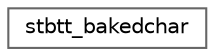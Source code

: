 digraph "Graphical Class Hierarchy"
{
 // LATEX_PDF_SIZE
  bgcolor="transparent";
  edge [fontname=Helvetica,fontsize=10,labelfontname=Helvetica,labelfontsize=10];
  node [fontname=Helvetica,fontsize=10,shape=box,height=0.2,width=0.4];
  rankdir="LR";
  Node0 [id="Node000000",label="stbtt_bakedchar",height=0.2,width=0.4,color="grey40", fillcolor="white", style="filled",URL="$structstbtt__bakedchar.html",tooltip=" "];
}
